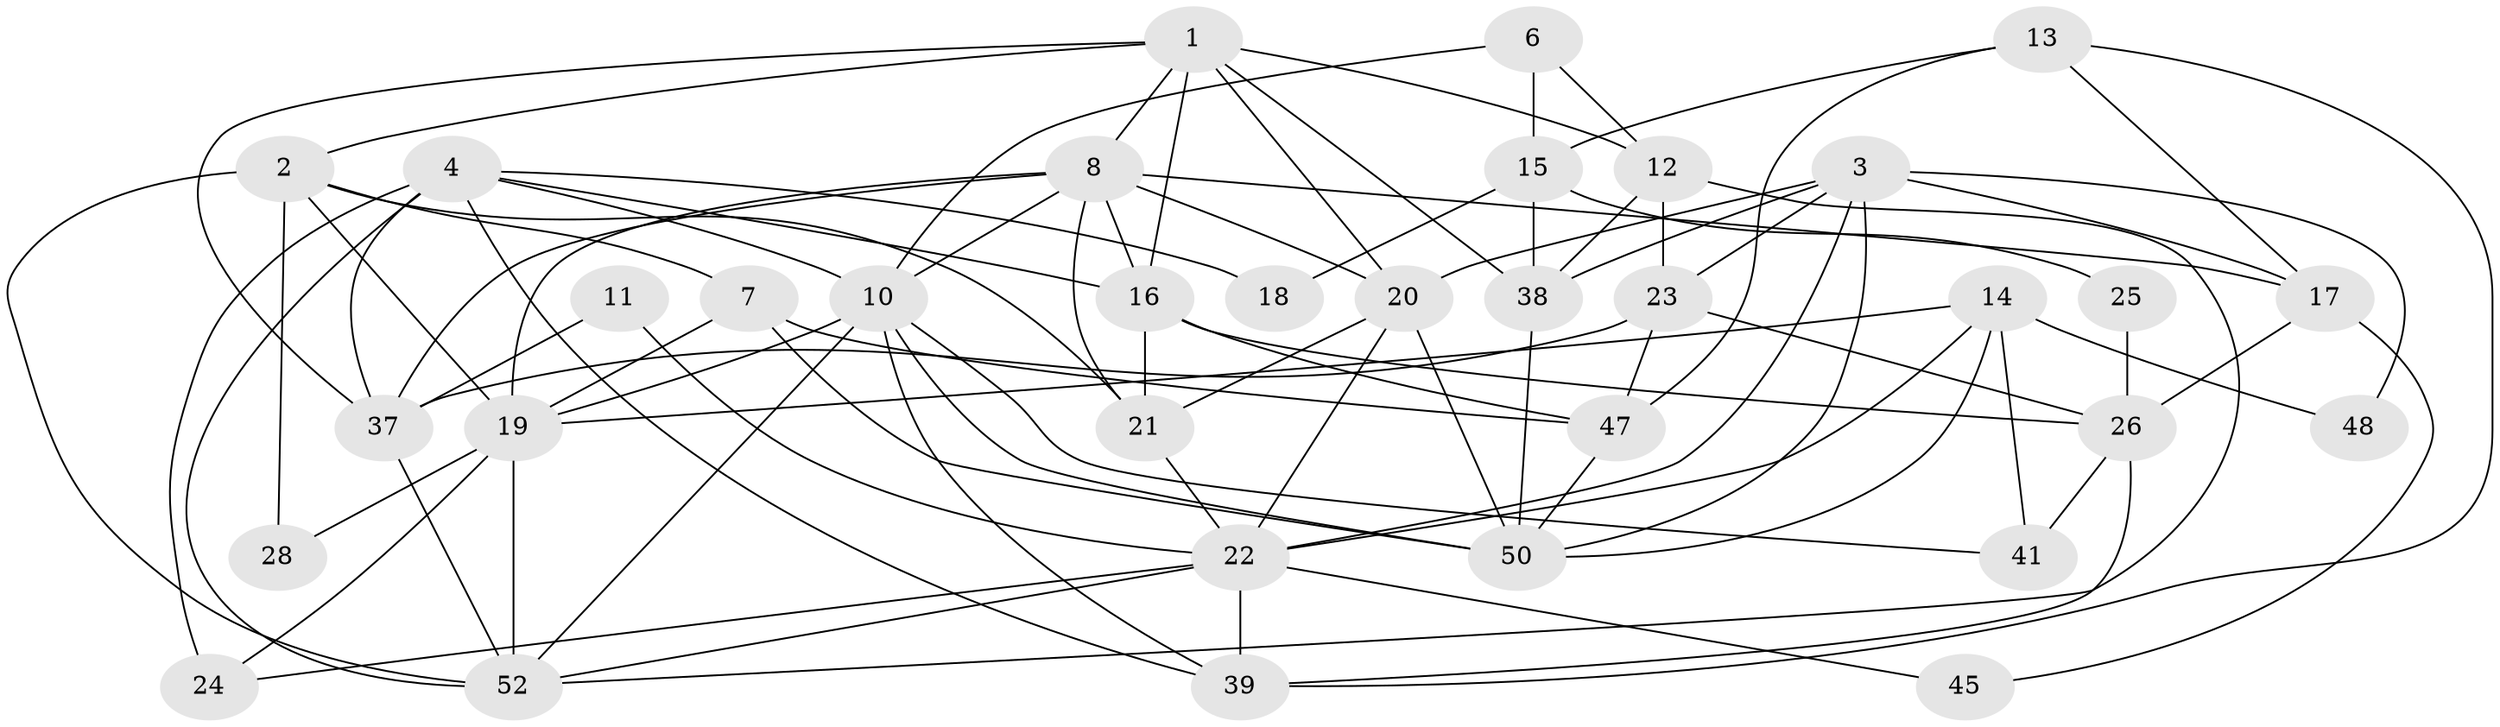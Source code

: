 // Generated by graph-tools (version 1.1) at 2025/52/02/27/25 19:52:08]
// undirected, 34 vertices, 86 edges
graph export_dot {
graph [start="1"]
  node [color=gray90,style=filled];
  1 [super="+34"];
  2 [super="+30"];
  3 [super="+44"];
  4 [super="+5"];
  6;
  7;
  8 [super="+9"];
  10 [super="+36"];
  11;
  12 [super="+31"];
  13 [super="+51"];
  14 [super="+53"];
  15 [super="+43"];
  16 [super="+54"];
  17 [super="+27"];
  18;
  19 [super="+46"];
  20 [super="+49"];
  21 [super="+32"];
  22 [super="+35"];
  23 [super="+33"];
  24 [super="+42"];
  25;
  26 [super="+29"];
  28;
  37 [super="+59"];
  38 [super="+55"];
  39 [super="+40"];
  41;
  45;
  47 [super="+57"];
  48;
  50 [super="+56"];
  52 [super="+58"];
  1 -- 8;
  1 -- 37;
  1 -- 38;
  1 -- 20;
  1 -- 16;
  1 -- 12;
  1 -- 2;
  2 -- 7;
  2 -- 21;
  2 -- 19;
  2 -- 28;
  2 -- 52;
  3 -- 23;
  3 -- 50;
  3 -- 17;
  3 -- 22;
  3 -- 48;
  3 -- 20;
  3 -- 38;
  4 -- 10 [weight=2];
  4 -- 18;
  4 -- 37;
  4 -- 16;
  4 -- 39;
  4 -- 24 [weight=2];
  4 -- 52;
  6 -- 10;
  6 -- 12;
  6 -- 15;
  7 -- 47;
  7 -- 50;
  7 -- 19;
  8 -- 10;
  8 -- 17;
  8 -- 21;
  8 -- 20 [weight=2];
  8 -- 16;
  8 -- 19;
  8 -- 37;
  10 -- 19;
  10 -- 39;
  10 -- 41;
  10 -- 52;
  10 -- 50;
  11 -- 37;
  11 -- 22;
  12 -- 52;
  12 -- 23;
  12 -- 38;
  13 -- 39;
  13 -- 47;
  13 -- 17;
  13 -- 15;
  14 -- 41;
  14 -- 48;
  14 -- 50;
  14 -- 19;
  14 -- 22;
  15 -- 38;
  15 -- 25;
  15 -- 18;
  16 -- 26;
  16 -- 47;
  16 -- 21;
  17 -- 45;
  17 -- 26;
  19 -- 52;
  19 -- 24;
  19 -- 28;
  20 -- 22;
  20 -- 21;
  20 -- 50;
  21 -- 22;
  22 -- 52;
  22 -- 45;
  22 -- 39;
  22 -- 24;
  23 -- 26;
  23 -- 47;
  23 -- 37;
  25 -- 26;
  26 -- 41;
  26 -- 39;
  37 -- 52;
  38 -- 50;
  47 -- 50;
}
